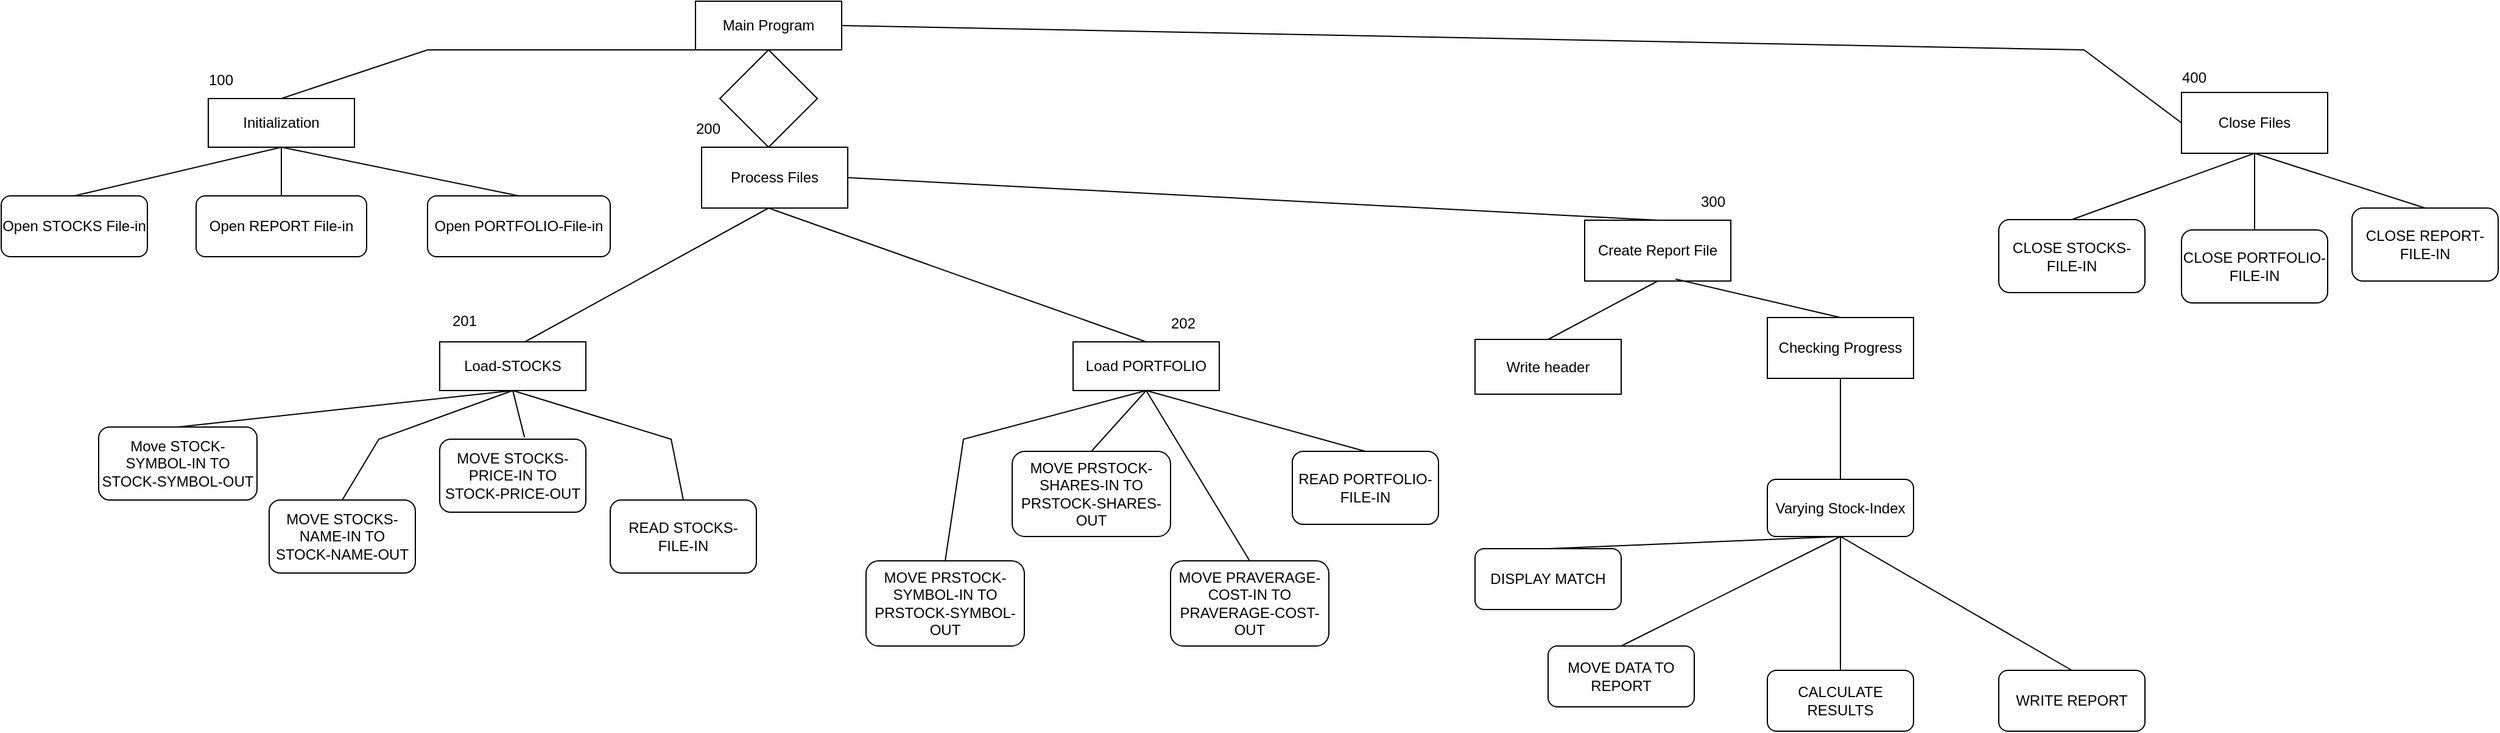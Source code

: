 <mxfile version="24.4.0" type="device">
  <diagram name="Page-1" id="VBUNOp-H4bmFyYee0GM0">
    <mxGraphModel dx="2950" dy="1114" grid="1" gridSize="10" guides="1" tooltips="1" connect="1" arrows="1" fold="1" page="1" pageScale="1" pageWidth="850" pageHeight="1100" math="0" shadow="0">
      <root>
        <mxCell id="0" />
        <mxCell id="1" parent="0" />
        <mxCell id="XZWh8vnDKRJ4fjBg42Jt-1" value="Main Program" style="rounded=0;whiteSpace=wrap;html=1;" parent="1" vertex="1">
          <mxGeometry x="420" y="40" width="120" height="40" as="geometry" />
        </mxCell>
        <mxCell id="XZWh8vnDKRJ4fjBg42Jt-2" value="" style="rhombus;whiteSpace=wrap;html=1;" parent="1" vertex="1">
          <mxGeometry x="440" y="80" width="80" height="80" as="geometry" />
        </mxCell>
        <mxCell id="XZWh8vnDKRJ4fjBg42Jt-3" value="" style="endArrow=none;html=1;rounded=0;entryX=0.5;entryY=1;entryDx=0;entryDy=0;" parent="1" target="XZWh8vnDKRJ4fjBg42Jt-1" edge="1">
          <mxGeometry width="50" height="50" relative="1" as="geometry">
            <mxPoint x="80" y="120" as="sourcePoint" />
            <mxPoint x="450" y="120" as="targetPoint" />
            <Array as="points">
              <mxPoint x="200" y="80" />
            </Array>
          </mxGeometry>
        </mxCell>
        <mxCell id="XZWh8vnDKRJ4fjBg42Jt-4" value="Initialization" style="rounded=0;whiteSpace=wrap;html=1;" parent="1" vertex="1">
          <mxGeometry x="20" y="120" width="120" height="40" as="geometry" />
        </mxCell>
        <mxCell id="XZWh8vnDKRJ4fjBg42Jt-5" value="Open PORTFOLIO-File-in" style="rounded=1;whiteSpace=wrap;html=1;" parent="1" vertex="1">
          <mxGeometry x="200" y="200" width="150" height="50" as="geometry" />
        </mxCell>
        <mxCell id="XZWh8vnDKRJ4fjBg42Jt-6" value="Open REPORT File-in" style="rounded=1;whiteSpace=wrap;html=1;" parent="1" vertex="1">
          <mxGeometry x="10" y="200" width="140" height="50" as="geometry" />
        </mxCell>
        <mxCell id="XZWh8vnDKRJ4fjBg42Jt-7" value="Open STOCKS File-in" style="rounded=1;whiteSpace=wrap;html=1;" parent="1" vertex="1">
          <mxGeometry x="-150" y="200" width="120" height="50" as="geometry" />
        </mxCell>
        <mxCell id="XZWh8vnDKRJ4fjBg42Jt-8" value="" style="endArrow=none;html=1;rounded=0;entryX=0.5;entryY=1;entryDx=0;entryDy=0;exitX=0.5;exitY=0;exitDx=0;exitDy=0;" parent="1" source="XZWh8vnDKRJ4fjBg42Jt-5" target="XZWh8vnDKRJ4fjBg42Jt-4" edge="1">
          <mxGeometry width="50" height="50" relative="1" as="geometry">
            <mxPoint x="320" y="290" as="sourcePoint" />
            <mxPoint x="370" y="240" as="targetPoint" />
          </mxGeometry>
        </mxCell>
        <mxCell id="XZWh8vnDKRJ4fjBg42Jt-9" value="" style="endArrow=none;html=1;rounded=0;exitX=0.5;exitY=0;exitDx=0;exitDy=0;" parent="1" source="XZWh8vnDKRJ4fjBg42Jt-6" edge="1">
          <mxGeometry width="50" height="50" relative="1" as="geometry">
            <mxPoint x="320" y="290" as="sourcePoint" />
            <mxPoint x="80" y="160" as="targetPoint" />
          </mxGeometry>
        </mxCell>
        <mxCell id="XZWh8vnDKRJ4fjBg42Jt-10" value="" style="endArrow=none;html=1;rounded=0;entryX=0.5;entryY=1;entryDx=0;entryDy=0;exitX=0.5;exitY=0;exitDx=0;exitDy=0;" parent="1" source="XZWh8vnDKRJ4fjBg42Jt-7" target="XZWh8vnDKRJ4fjBg42Jt-4" edge="1">
          <mxGeometry width="50" height="50" relative="1" as="geometry">
            <mxPoint x="320" y="290" as="sourcePoint" />
            <mxPoint x="370" y="240" as="targetPoint" />
          </mxGeometry>
        </mxCell>
        <mxCell id="XZWh8vnDKRJ4fjBg42Jt-11" value="100" style="text;html=1;align=center;verticalAlign=middle;resizable=0;points=[];autosize=1;strokeColor=none;fillColor=none;" parent="1" vertex="1">
          <mxGeometry x="10" y="90" width="40" height="30" as="geometry" />
        </mxCell>
        <mxCell id="XZWh8vnDKRJ4fjBg42Jt-12" value="Process Files" style="rounded=0;whiteSpace=wrap;html=1;" parent="1" vertex="1">
          <mxGeometry x="425" y="160" width="120" height="50" as="geometry" />
        </mxCell>
        <mxCell id="XZWh8vnDKRJ4fjBg42Jt-13" value="" style="endArrow=none;html=1;rounded=0;exitX=0.5;exitY=0;exitDx=0;exitDy=0;" parent="1" source="XZWh8vnDKRJ4fjBg42Jt-16" edge="1">
          <mxGeometry width="50" height="50" relative="1" as="geometry">
            <mxPoint x="680" y="320" as="sourcePoint" />
            <mxPoint x="480" y="210" as="targetPoint" />
          </mxGeometry>
        </mxCell>
        <mxCell id="XZWh8vnDKRJ4fjBg42Jt-14" value="" style="endArrow=none;html=1;rounded=0;" parent="1" edge="1">
          <mxGeometry width="50" height="50" relative="1" as="geometry">
            <mxPoint x="280" y="320" as="sourcePoint" />
            <mxPoint x="480" y="210" as="targetPoint" />
          </mxGeometry>
        </mxCell>
        <mxCell id="XZWh8vnDKRJ4fjBg42Jt-16" value="Load PORTFOLIO" style="rounded=0;whiteSpace=wrap;html=1;" parent="1" vertex="1">
          <mxGeometry x="730" y="320" width="120" height="40" as="geometry" />
        </mxCell>
        <mxCell id="XZWh8vnDKRJ4fjBg42Jt-17" value="Load-STOCKS" style="rounded=0;whiteSpace=wrap;html=1;" parent="1" vertex="1">
          <mxGeometry x="210" y="320" width="120" height="40" as="geometry" />
        </mxCell>
        <mxCell id="XZWh8vnDKRJ4fjBg42Jt-18" value="200" style="text;html=1;align=center;verticalAlign=middle;resizable=0;points=[];autosize=1;strokeColor=none;fillColor=none;" parent="1" vertex="1">
          <mxGeometry x="410" y="130" width="40" height="30" as="geometry" />
        </mxCell>
        <mxCell id="XZWh8vnDKRJ4fjBg42Jt-19" value="201" style="text;html=1;align=center;verticalAlign=middle;resizable=0;points=[];autosize=1;strokeColor=none;fillColor=none;" parent="1" vertex="1">
          <mxGeometry x="210" y="288" width="40" height="30" as="geometry" />
        </mxCell>
        <mxCell id="XZWh8vnDKRJ4fjBg42Jt-20" value="202" style="text;html=1;align=center;verticalAlign=middle;resizable=0;points=[];autosize=1;strokeColor=none;fillColor=none;" parent="1" vertex="1">
          <mxGeometry x="800" y="290" width="40" height="30" as="geometry" />
        </mxCell>
        <mxCell id="XZWh8vnDKRJ4fjBg42Jt-21" value="READ STOCKS-FILE-IN" style="rounded=1;whiteSpace=wrap;html=1;" parent="1" vertex="1">
          <mxGeometry x="350" y="450" width="120" height="60" as="geometry" />
        </mxCell>
        <mxCell id="XZWh8vnDKRJ4fjBg42Jt-22" value="MOVE STOCKS-PRICE-IN TO STOCK-PRICE-OUT" style="rounded=1;whiteSpace=wrap;html=1;" parent="1" vertex="1">
          <mxGeometry x="210" y="400" width="120" height="60" as="geometry" />
        </mxCell>
        <mxCell id="XZWh8vnDKRJ4fjBg42Jt-23" value="MOVE STOCKS-NAME-IN TO STOCK-NAME-OUT" style="rounded=1;whiteSpace=wrap;html=1;" parent="1" vertex="1">
          <mxGeometry x="70" y="450" width="120" height="60" as="geometry" />
        </mxCell>
        <mxCell id="XZWh8vnDKRJ4fjBg42Jt-24" value="Move STOCK-SYMBOL-IN TO STOCK-SYMBOL-OUT" style="rounded=1;whiteSpace=wrap;html=1;" parent="1" vertex="1">
          <mxGeometry x="-70" y="390" width="130" height="60" as="geometry" />
        </mxCell>
        <mxCell id="XZWh8vnDKRJ4fjBg42Jt-25" value="" style="endArrow=none;html=1;rounded=0;entryX=0.5;entryY=1;entryDx=0;entryDy=0;exitX=0.5;exitY=0;exitDx=0;exitDy=0;" parent="1" source="XZWh8vnDKRJ4fjBg42Jt-21" target="XZWh8vnDKRJ4fjBg42Jt-17" edge="1">
          <mxGeometry width="50" height="50" relative="1" as="geometry">
            <mxPoint x="320" y="430" as="sourcePoint" />
            <mxPoint x="370" y="380" as="targetPoint" />
            <Array as="points">
              <mxPoint x="400" y="400" />
            </Array>
          </mxGeometry>
        </mxCell>
        <mxCell id="XZWh8vnDKRJ4fjBg42Jt-26" value="" style="endArrow=none;html=1;rounded=0;exitX=0.58;exitY=-0.027;exitDx=0;exitDy=0;exitPerimeter=0;" parent="1" source="XZWh8vnDKRJ4fjBg42Jt-22" edge="1">
          <mxGeometry width="50" height="50" relative="1" as="geometry">
            <mxPoint x="320" y="430" as="sourcePoint" />
            <mxPoint x="270" y="360" as="targetPoint" />
          </mxGeometry>
        </mxCell>
        <mxCell id="XZWh8vnDKRJ4fjBg42Jt-27" value="" style="endArrow=none;html=1;rounded=0;entryX=0.5;entryY=1;entryDx=0;entryDy=0;exitX=0.5;exitY=0;exitDx=0;exitDy=0;" parent="1" source="XZWh8vnDKRJ4fjBg42Jt-23" target="XZWh8vnDKRJ4fjBg42Jt-17" edge="1">
          <mxGeometry width="50" height="50" relative="1" as="geometry">
            <mxPoint x="320" y="430" as="sourcePoint" />
            <mxPoint x="370" y="380" as="targetPoint" />
            <Array as="points">
              <mxPoint x="160" y="400" />
            </Array>
          </mxGeometry>
        </mxCell>
        <mxCell id="XZWh8vnDKRJ4fjBg42Jt-28" value="" style="endArrow=none;html=1;rounded=0;entryX=0.5;entryY=1;entryDx=0;entryDy=0;exitX=0.5;exitY=0;exitDx=0;exitDy=0;" parent="1" source="XZWh8vnDKRJ4fjBg42Jt-24" target="XZWh8vnDKRJ4fjBg42Jt-17" edge="1">
          <mxGeometry width="50" height="50" relative="1" as="geometry">
            <mxPoint x="320" y="430" as="sourcePoint" />
            <mxPoint x="370" y="380" as="targetPoint" />
          </mxGeometry>
        </mxCell>
        <mxCell id="XZWh8vnDKRJ4fjBg42Jt-29" value="MOVE PRSTOCK-SHARES-IN TO PRSTOCK-SHARES-OUT" style="rounded=1;whiteSpace=wrap;html=1;" parent="1" vertex="1">
          <mxGeometry x="680" y="410" width="130" height="70" as="geometry" />
        </mxCell>
        <mxCell id="XZWh8vnDKRJ4fjBg42Jt-30" value="MOVE PRSTOCK-SYMBOL-IN TO PRSTOCK-SYMBOL-OUT" style="rounded=1;whiteSpace=wrap;html=1;" parent="1" vertex="1">
          <mxGeometry x="560" y="500" width="130" height="70" as="geometry" />
        </mxCell>
        <mxCell id="XZWh8vnDKRJ4fjBg42Jt-31" value="MOVE PRAVERAGE-COST-IN TO PRAVERAGE-COST-OUT" style="rounded=1;whiteSpace=wrap;html=1;" parent="1" vertex="1">
          <mxGeometry x="810" y="500" width="130" height="70" as="geometry" />
        </mxCell>
        <mxCell id="XZWh8vnDKRJ4fjBg42Jt-32" value="READ PORTFOLIO-FILE-IN" style="rounded=1;whiteSpace=wrap;html=1;" parent="1" vertex="1">
          <mxGeometry x="910" y="410" width="120" height="60" as="geometry" />
        </mxCell>
        <mxCell id="XZWh8vnDKRJ4fjBg42Jt-33" value="" style="endArrow=none;html=1;rounded=0;exitX=0.5;exitY=0;exitDx=0;exitDy=0;" parent="1" source="XZWh8vnDKRJ4fjBg42Jt-31" edge="1">
          <mxGeometry width="50" height="50" relative="1" as="geometry">
            <mxPoint x="550" y="330" as="sourcePoint" />
            <mxPoint x="790" y="360" as="targetPoint" />
          </mxGeometry>
        </mxCell>
        <mxCell id="XZWh8vnDKRJ4fjBg42Jt-34" value="" style="endArrow=none;html=1;rounded=0;entryX=0.5;entryY=1;entryDx=0;entryDy=0;exitX=0.5;exitY=0;exitDx=0;exitDy=0;" parent="1" source="XZWh8vnDKRJ4fjBg42Jt-29" target="XZWh8vnDKRJ4fjBg42Jt-16" edge="1">
          <mxGeometry width="50" height="50" relative="1" as="geometry">
            <mxPoint x="550" y="330" as="sourcePoint" />
            <mxPoint x="600" y="280" as="targetPoint" />
          </mxGeometry>
        </mxCell>
        <mxCell id="XZWh8vnDKRJ4fjBg42Jt-35" value="" style="endArrow=none;html=1;rounded=0;entryX=0.5;entryY=1;entryDx=0;entryDy=0;exitX=0.5;exitY=0;exitDx=0;exitDy=0;" parent="1" source="XZWh8vnDKRJ4fjBg42Jt-30" target="XZWh8vnDKRJ4fjBg42Jt-16" edge="1">
          <mxGeometry width="50" height="50" relative="1" as="geometry">
            <mxPoint x="550" y="330" as="sourcePoint" />
            <mxPoint x="600" y="280" as="targetPoint" />
            <Array as="points">
              <mxPoint x="640" y="400" />
            </Array>
          </mxGeometry>
        </mxCell>
        <mxCell id="XZWh8vnDKRJ4fjBg42Jt-36" value="" style="endArrow=none;html=1;rounded=0;exitX=0.5;exitY=0;exitDx=0;exitDy=0;" parent="1" source="XZWh8vnDKRJ4fjBg42Jt-32" edge="1">
          <mxGeometry width="50" height="50" relative="1" as="geometry">
            <mxPoint x="550" y="330" as="sourcePoint" />
            <mxPoint x="790" y="360" as="targetPoint" />
          </mxGeometry>
        </mxCell>
        <mxCell id="XZWh8vnDKRJ4fjBg42Jt-38" value="Create Report File" style="rounded=0;whiteSpace=wrap;html=1;" parent="1" vertex="1">
          <mxGeometry x="1150" y="220" width="120" height="50" as="geometry" />
        </mxCell>
        <mxCell id="XZWh8vnDKRJ4fjBg42Jt-39" value="" style="endArrow=none;html=1;rounded=0;entryX=1;entryY=0.5;entryDx=0;entryDy=0;exitX=0.5;exitY=0;exitDx=0;exitDy=0;" parent="1" source="XZWh8vnDKRJ4fjBg42Jt-38" target="XZWh8vnDKRJ4fjBg42Jt-12" edge="1">
          <mxGeometry width="50" height="50" relative="1" as="geometry">
            <mxPoint x="650" y="320" as="sourcePoint" />
            <mxPoint x="700" y="270" as="targetPoint" />
          </mxGeometry>
        </mxCell>
        <mxCell id="XZWh8vnDKRJ4fjBg42Jt-40" value="Write header" style="rounded=0;whiteSpace=wrap;html=1;" parent="1" vertex="1">
          <mxGeometry x="1060" y="318" width="120" height="45" as="geometry" />
        </mxCell>
        <mxCell id="XZWh8vnDKRJ4fjBg42Jt-41" value="Checking Progress" style="rounded=0;whiteSpace=wrap;html=1;" parent="1" vertex="1">
          <mxGeometry x="1300" y="300" width="120" height="50" as="geometry" />
        </mxCell>
        <mxCell id="XZWh8vnDKRJ4fjBg42Jt-42" value="Varying Stock-Index" style="rounded=1;whiteSpace=wrap;html=1;" parent="1" vertex="1">
          <mxGeometry x="1300" y="433" width="120" height="47" as="geometry" />
        </mxCell>
        <mxCell id="XZWh8vnDKRJ4fjBg42Jt-43" value="WRITE REPORT" style="rounded=1;whiteSpace=wrap;html=1;" parent="1" vertex="1">
          <mxGeometry x="1490" y="590" width="120" height="50" as="geometry" />
        </mxCell>
        <mxCell id="XZWh8vnDKRJ4fjBg42Jt-44" value="DISPLAY MATCH" style="rounded=1;whiteSpace=wrap;html=1;" parent="1" vertex="1">
          <mxGeometry x="1060" y="490" width="120" height="50" as="geometry" />
        </mxCell>
        <mxCell id="XZWh8vnDKRJ4fjBg42Jt-45" value="MOVE DATA TO REPORT" style="rounded=1;whiteSpace=wrap;html=1;" parent="1" vertex="1">
          <mxGeometry x="1120" y="570" width="120" height="50" as="geometry" />
        </mxCell>
        <mxCell id="XZWh8vnDKRJ4fjBg42Jt-46" value="CALCULATE RESULTS" style="rounded=1;whiteSpace=wrap;html=1;" parent="1" vertex="1">
          <mxGeometry x="1300" y="590" width="120" height="50" as="geometry" />
        </mxCell>
        <mxCell id="XZWh8vnDKRJ4fjBg42Jt-47" value="" style="endArrow=none;html=1;rounded=0;entryX=0.5;entryY=1;entryDx=0;entryDy=0;exitX=0.5;exitY=0;exitDx=0;exitDy=0;" parent="1" source="XZWh8vnDKRJ4fjBg42Jt-43" target="XZWh8vnDKRJ4fjBg42Jt-42" edge="1">
          <mxGeometry width="50" height="50" relative="1" as="geometry">
            <mxPoint x="1040" y="370" as="sourcePoint" />
            <mxPoint x="1090" y="320" as="targetPoint" />
            <Array as="points" />
          </mxGeometry>
        </mxCell>
        <mxCell id="XZWh8vnDKRJ4fjBg42Jt-48" value="" style="endArrow=none;html=1;rounded=0;entryX=0.5;entryY=1;entryDx=0;entryDy=0;exitX=0.5;exitY=0;exitDx=0;exitDy=0;" parent="1" source="XZWh8vnDKRJ4fjBg42Jt-46" target="XZWh8vnDKRJ4fjBg42Jt-42" edge="1">
          <mxGeometry width="50" height="50" relative="1" as="geometry">
            <mxPoint x="1040" y="370" as="sourcePoint" />
            <mxPoint x="1090" y="320" as="targetPoint" />
          </mxGeometry>
        </mxCell>
        <mxCell id="XZWh8vnDKRJ4fjBg42Jt-49" value="" style="endArrow=none;html=1;rounded=0;entryX=0.5;entryY=1;entryDx=0;entryDy=0;exitX=0.5;exitY=0;exitDx=0;exitDy=0;" parent="1" source="XZWh8vnDKRJ4fjBg42Jt-45" target="XZWh8vnDKRJ4fjBg42Jt-42" edge="1">
          <mxGeometry width="50" height="50" relative="1" as="geometry">
            <mxPoint x="1040" y="370" as="sourcePoint" />
            <mxPoint x="1090" y="320" as="targetPoint" />
          </mxGeometry>
        </mxCell>
        <mxCell id="XZWh8vnDKRJ4fjBg42Jt-50" value="" style="endArrow=none;html=1;rounded=0;entryX=0.5;entryY=1;entryDx=0;entryDy=0;exitX=0.5;exitY=0;exitDx=0;exitDy=0;" parent="1" source="XZWh8vnDKRJ4fjBg42Jt-44" target="XZWh8vnDKRJ4fjBg42Jt-42" edge="1">
          <mxGeometry width="50" height="50" relative="1" as="geometry">
            <mxPoint x="1040" y="370" as="sourcePoint" />
            <mxPoint x="1090" y="320" as="targetPoint" />
          </mxGeometry>
        </mxCell>
        <mxCell id="XZWh8vnDKRJ4fjBg42Jt-51" value="" style="endArrow=none;html=1;rounded=0;entryX=0.5;entryY=1;entryDx=0;entryDy=0;exitX=0.5;exitY=0;exitDx=0;exitDy=0;" parent="1" source="XZWh8vnDKRJ4fjBg42Jt-42" target="XZWh8vnDKRJ4fjBg42Jt-41" edge="1">
          <mxGeometry width="50" height="50" relative="1" as="geometry">
            <mxPoint x="1040" y="370" as="sourcePoint" />
            <mxPoint x="1090" y="320" as="targetPoint" />
          </mxGeometry>
        </mxCell>
        <mxCell id="XZWh8vnDKRJ4fjBg42Jt-52" value="" style="endArrow=none;html=1;rounded=0;exitX=0.5;exitY=0;exitDx=0;exitDy=0;entryX=0.622;entryY=0.967;entryDx=0;entryDy=0;entryPerimeter=0;" parent="1" source="XZWh8vnDKRJ4fjBg42Jt-41" edge="1" target="XZWh8vnDKRJ4fjBg42Jt-38">
          <mxGeometry width="50" height="50" relative="1" as="geometry">
            <mxPoint x="1040" y="370" as="sourcePoint" />
            <mxPoint x="1120" y="170" as="targetPoint" />
          </mxGeometry>
        </mxCell>
        <mxCell id="XZWh8vnDKRJ4fjBg42Jt-53" value="" style="endArrow=none;html=1;rounded=0;entryX=0.5;entryY=1;entryDx=0;entryDy=0;exitX=0.5;exitY=0;exitDx=0;exitDy=0;" parent="1" source="XZWh8vnDKRJ4fjBg42Jt-40" target="XZWh8vnDKRJ4fjBg42Jt-38" edge="1">
          <mxGeometry width="50" height="50" relative="1" as="geometry">
            <mxPoint x="1040" y="370" as="sourcePoint" />
            <mxPoint x="1090" y="320" as="targetPoint" />
          </mxGeometry>
        </mxCell>
        <mxCell id="XZWh8vnDKRJ4fjBg42Jt-54" value="300" style="text;html=1;align=center;verticalAlign=middle;resizable=0;points=[];autosize=1;strokeColor=none;fillColor=none;" parent="1" vertex="1">
          <mxGeometry x="1235" y="189.5" width="40" height="30" as="geometry" />
        </mxCell>
        <mxCell id="XZWh8vnDKRJ4fjBg42Jt-58" value="Close Files" style="rounded=0;whiteSpace=wrap;html=1;" parent="1" vertex="1">
          <mxGeometry x="1640" y="115" width="120" height="50" as="geometry" />
        </mxCell>
        <mxCell id="XZWh8vnDKRJ4fjBg42Jt-59" value="CLOSE STOCKS-FILE-IN" style="rounded=1;whiteSpace=wrap;html=1;" parent="1" vertex="1">
          <mxGeometry x="1490" y="219.5" width="120" height="60" as="geometry" />
        </mxCell>
        <mxCell id="XZWh8vnDKRJ4fjBg42Jt-60" value="&lt;span class=&quot;hljs-comment&quot;&gt;CLOSE PORTFOLIO-FILE-IN&lt;/span&gt;" style="rounded=1;whiteSpace=wrap;html=1;" parent="1" vertex="1">
          <mxGeometry x="1640" y="228" width="120" height="60" as="geometry" />
        </mxCell>
        <mxCell id="XZWh8vnDKRJ4fjBg42Jt-61" value="CLOSE REPORT-FILE-IN" style="rounded=1;whiteSpace=wrap;html=1;" parent="1" vertex="1">
          <mxGeometry x="1780" y="210" width="120" height="60" as="geometry" />
        </mxCell>
        <mxCell id="XZWh8vnDKRJ4fjBg42Jt-62" value="" style="endArrow=none;html=1;rounded=0;exitX=0.5;exitY=0;exitDx=0;exitDy=0;entryX=0.5;entryY=1;entryDx=0;entryDy=0;" parent="1" source="XZWh8vnDKRJ4fjBg42Jt-61" target="XZWh8vnDKRJ4fjBg42Jt-58" edge="1">
          <mxGeometry width="50" height="50" relative="1" as="geometry">
            <mxPoint x="1390" y="370" as="sourcePoint" />
            <mxPoint x="1700" y="160" as="targetPoint" />
          </mxGeometry>
        </mxCell>
        <mxCell id="XZWh8vnDKRJ4fjBg42Jt-63" value="" style="endArrow=none;html=1;rounded=0;entryX=0.5;entryY=1;entryDx=0;entryDy=0;exitX=0.5;exitY=0;exitDx=0;exitDy=0;" parent="1" source="XZWh8vnDKRJ4fjBg42Jt-60" target="XZWh8vnDKRJ4fjBg42Jt-58" edge="1">
          <mxGeometry width="50" height="50" relative="1" as="geometry">
            <mxPoint x="1390" y="370" as="sourcePoint" />
            <mxPoint x="1440" y="310" as="targetPoint" />
          </mxGeometry>
        </mxCell>
        <mxCell id="XZWh8vnDKRJ4fjBg42Jt-64" value="" style="endArrow=none;html=1;rounded=0;entryX=0.5;entryY=1;entryDx=0;entryDy=0;exitX=0.5;exitY=0;exitDx=0;exitDy=0;" parent="1" source="XZWh8vnDKRJ4fjBg42Jt-59" target="XZWh8vnDKRJ4fjBg42Jt-58" edge="1">
          <mxGeometry width="50" height="50" relative="1" as="geometry">
            <mxPoint x="1390" y="370" as="sourcePoint" />
            <mxPoint x="1440" y="320" as="targetPoint" />
          </mxGeometry>
        </mxCell>
        <mxCell id="XZWh8vnDKRJ4fjBg42Jt-65" value="" style="endArrow=none;html=1;rounded=0;exitX=0;exitY=0.5;exitDx=0;exitDy=0;" parent="1" source="XZWh8vnDKRJ4fjBg42Jt-58" edge="1">
          <mxGeometry width="50" height="50" relative="1" as="geometry">
            <mxPoint x="1390" y="370" as="sourcePoint" />
            <mxPoint x="540" y="60" as="targetPoint" />
            <Array as="points">
              <mxPoint x="1560" y="80" />
            </Array>
          </mxGeometry>
        </mxCell>
        <mxCell id="XZWh8vnDKRJ4fjBg42Jt-66" value="400" style="text;html=1;align=center;verticalAlign=middle;resizable=0;points=[];autosize=1;strokeColor=none;fillColor=none;" parent="1" vertex="1">
          <mxGeometry x="1630" y="88" width="40" height="30" as="geometry" />
        </mxCell>
      </root>
    </mxGraphModel>
  </diagram>
</mxfile>
